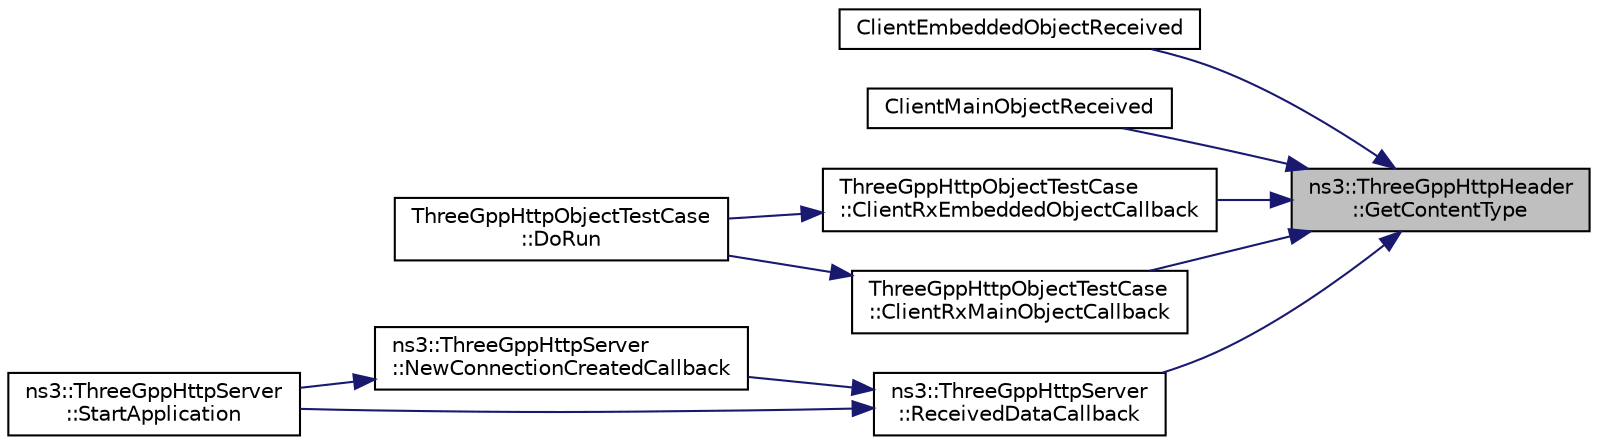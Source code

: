 digraph "ns3::ThreeGppHttpHeader::GetContentType"
{
 // LATEX_PDF_SIZE
  edge [fontname="Helvetica",fontsize="10",labelfontname="Helvetica",labelfontsize="10"];
  node [fontname="Helvetica",fontsize="10",shape=record];
  rankdir="RL";
  Node1 [label="ns3::ThreeGppHttpHeader\l::GetContentType",height=0.2,width=0.4,color="black", fillcolor="grey75", style="filled", fontcolor="black",tooltip=" "];
  Node1 -> Node2 [dir="back",color="midnightblue",fontsize="10",style="solid",fontname="Helvetica"];
  Node2 [label="ClientEmbeddedObjectReceived",height=0.2,width=0.4,color="black", fillcolor="white", style="filled",URL="$three-gpp-http-example_8cc.html#a87035d56812d8cbbe0fcf75a397317de",tooltip=" "];
  Node1 -> Node3 [dir="back",color="midnightblue",fontsize="10",style="solid",fontname="Helvetica"];
  Node3 [label="ClientMainObjectReceived",height=0.2,width=0.4,color="black", fillcolor="white", style="filled",URL="$three-gpp-http-example_8cc.html#ab0ce83191de2ed071a6cf7debe5931c9",tooltip=" "];
  Node1 -> Node4 [dir="back",color="midnightblue",fontsize="10",style="solid",fontname="Helvetica"];
  Node4 [label="ThreeGppHttpObjectTestCase\l::ClientRxEmbeddedObjectCallback",height=0.2,width=0.4,color="black", fillcolor="white", style="filled",URL="$class_three_gpp_http_object_test_case.html#a5af610cf4f38e7c04d48d41d89a8fafb",tooltip="Connected with RxEmbeddedObject trace source of the client."];
  Node4 -> Node5 [dir="back",color="midnightblue",fontsize="10",style="solid",fontname="Helvetica"];
  Node5 [label="ThreeGppHttpObjectTestCase\l::DoRun",height=0.2,width=0.4,color="black", fillcolor="white", style="filled",URL="$class_three_gpp_http_object_test_case.html#a41234f035937ee1b044864f3db643b7d",tooltip="Implementation to actually run this TestCase."];
  Node1 -> Node6 [dir="back",color="midnightblue",fontsize="10",style="solid",fontname="Helvetica"];
  Node6 [label="ThreeGppHttpObjectTestCase\l::ClientRxMainObjectCallback",height=0.2,width=0.4,color="black", fillcolor="white", style="filled",URL="$class_three_gpp_http_object_test_case.html#a822ffb8363cc562ee63cce8c9f8bee97",tooltip="Connected with RxMainObject trace source of the client."];
  Node6 -> Node5 [dir="back",color="midnightblue",fontsize="10",style="solid",fontname="Helvetica"];
  Node1 -> Node7 [dir="back",color="midnightblue",fontsize="10",style="solid",fontname="Helvetica"];
  Node7 [label="ns3::ThreeGppHttpServer\l::ReceivedDataCallback",height=0.2,width=0.4,color="black", fillcolor="white", style="filled",URL="$classns3_1_1_three_gpp_http_server.html#a482298aa6b8959c769244ff7a795b9af",tooltip="Invoked when m_initialSocket receives some packet data."];
  Node7 -> Node8 [dir="back",color="midnightblue",fontsize="10",style="solid",fontname="Helvetica"];
  Node8 [label="ns3::ThreeGppHttpServer\l::NewConnectionCreatedCallback",height=0.2,width=0.4,color="black", fillcolor="white", style="filled",URL="$classns3_1_1_three_gpp_http_server.html#ada1cc6cd2df2e880efcc526f4441927a",tooltip="Invoked when a new connection has been established."];
  Node8 -> Node9 [dir="back",color="midnightblue",fontsize="10",style="solid",fontname="Helvetica"];
  Node9 [label="ns3::ThreeGppHttpServer\l::StartApplication",height=0.2,width=0.4,color="black", fillcolor="white", style="filled",URL="$classns3_1_1_three_gpp_http_server.html#a544fd4b36563a365fbd7013dc88c3bf0",tooltip="Application specific startup code."];
  Node7 -> Node9 [dir="back",color="midnightblue",fontsize="10",style="solid",fontname="Helvetica"];
}

